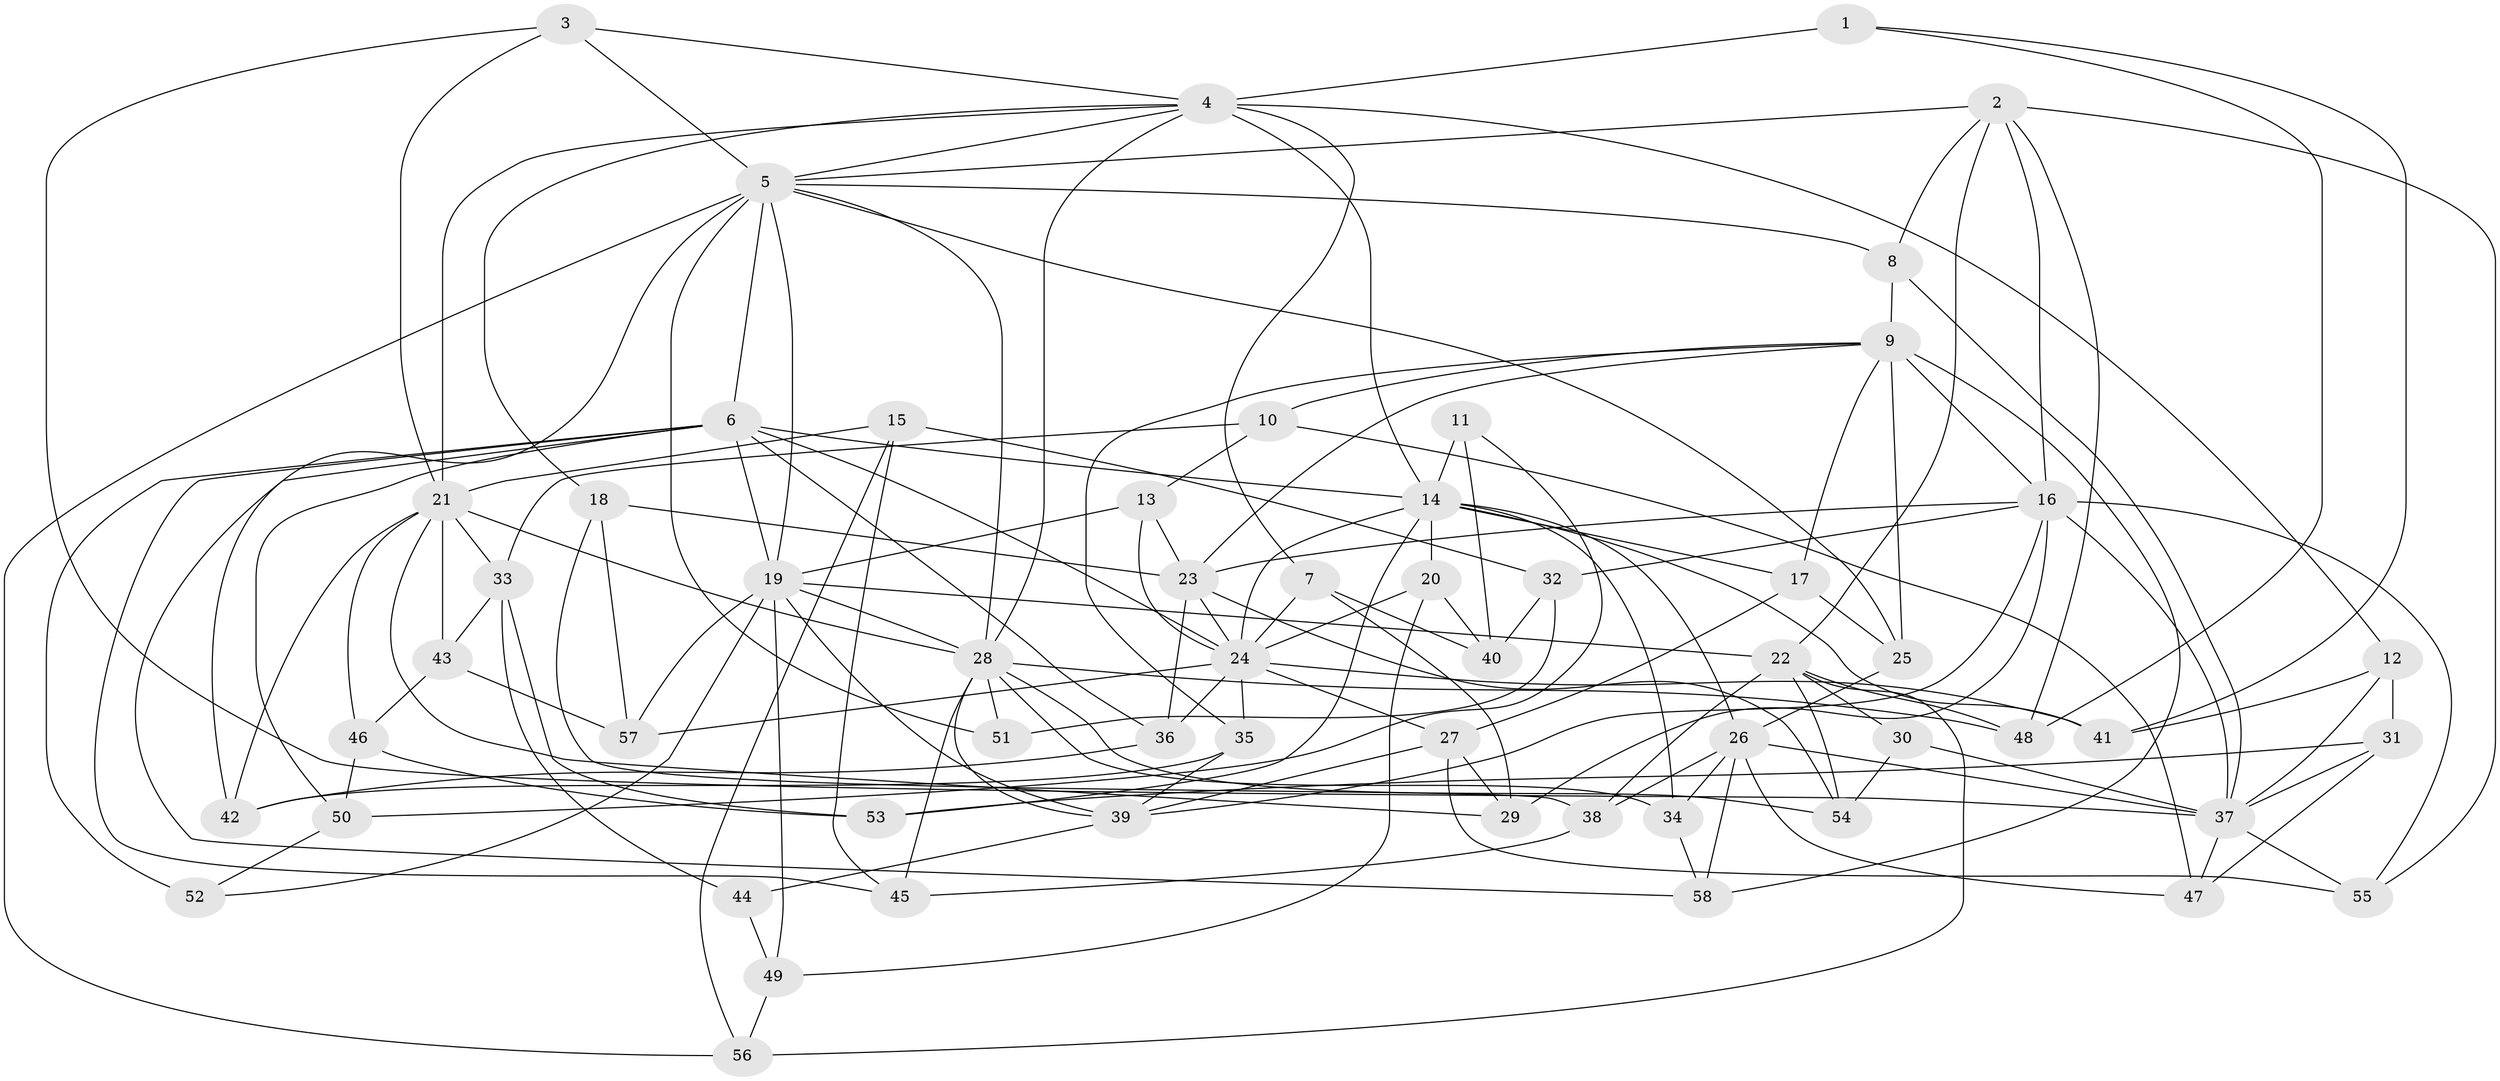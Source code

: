 // original degree distribution, {4: 1.0}
// Generated by graph-tools (version 1.1) at 2025/53/03/04/25 22:53:47]
// undirected, 58 vertices, 150 edges
graph export_dot {
  node [color=gray90,style=filled];
  1;
  2;
  3;
  4;
  5;
  6;
  7;
  8;
  9;
  10;
  11;
  12;
  13;
  14;
  15;
  16;
  17;
  18;
  19;
  20;
  21;
  22;
  23;
  24;
  25;
  26;
  27;
  28;
  29;
  30;
  31;
  32;
  33;
  34;
  35;
  36;
  37;
  38;
  39;
  40;
  41;
  42;
  43;
  44;
  45;
  46;
  47;
  48;
  49;
  50;
  51;
  52;
  53;
  54;
  55;
  56;
  57;
  58;
  1 -- 4 [weight=2.0];
  1 -- 41 [weight=1.0];
  1 -- 48 [weight=1.0];
  2 -- 5 [weight=1.0];
  2 -- 8 [weight=1.0];
  2 -- 16 [weight=3.0];
  2 -- 22 [weight=3.0];
  2 -- 48 [weight=1.0];
  2 -- 55 [weight=1.0];
  3 -- 4 [weight=1.0];
  3 -- 5 [weight=1.0];
  3 -- 21 [weight=1.0];
  3 -- 37 [weight=1.0];
  4 -- 5 [weight=1.0];
  4 -- 7 [weight=1.0];
  4 -- 12 [weight=1.0];
  4 -- 14 [weight=2.0];
  4 -- 18 [weight=1.0];
  4 -- 21 [weight=2.0];
  4 -- 28 [weight=1.0];
  5 -- 6 [weight=1.0];
  5 -- 8 [weight=1.0];
  5 -- 19 [weight=1.0];
  5 -- 25 [weight=1.0];
  5 -- 28 [weight=1.0];
  5 -- 42 [weight=1.0];
  5 -- 51 [weight=2.0];
  5 -- 56 [weight=1.0];
  6 -- 14 [weight=1.0];
  6 -- 19 [weight=1.0];
  6 -- 24 [weight=1.0];
  6 -- 36 [weight=1.0];
  6 -- 45 [weight=1.0];
  6 -- 50 [weight=1.0];
  6 -- 52 [weight=2.0];
  6 -- 58 [weight=1.0];
  7 -- 24 [weight=1.0];
  7 -- 29 [weight=1.0];
  7 -- 40 [weight=1.0];
  8 -- 9 [weight=1.0];
  8 -- 37 [weight=1.0];
  9 -- 10 [weight=1.0];
  9 -- 16 [weight=1.0];
  9 -- 17 [weight=1.0];
  9 -- 23 [weight=1.0];
  9 -- 25 [weight=1.0];
  9 -- 35 [weight=1.0];
  9 -- 58 [weight=1.0];
  10 -- 13 [weight=1.0];
  10 -- 33 [weight=1.0];
  10 -- 47 [weight=1.0];
  11 -- 14 [weight=2.0];
  11 -- 40 [weight=1.0];
  11 -- 50 [weight=1.0];
  12 -- 31 [weight=1.0];
  12 -- 37 [weight=1.0];
  12 -- 41 [weight=1.0];
  13 -- 19 [weight=1.0];
  13 -- 23 [weight=1.0];
  13 -- 24 [weight=1.0];
  14 -- 17 [weight=1.0];
  14 -- 20 [weight=1.0];
  14 -- 24 [weight=1.0];
  14 -- 26 [weight=1.0];
  14 -- 34 [weight=1.0];
  14 -- 41 [weight=1.0];
  14 -- 53 [weight=1.0];
  15 -- 21 [weight=1.0];
  15 -- 32 [weight=1.0];
  15 -- 45 [weight=1.0];
  15 -- 56 [weight=1.0];
  16 -- 23 [weight=1.0];
  16 -- 29 [weight=1.0];
  16 -- 32 [weight=1.0];
  16 -- 37 [weight=1.0];
  16 -- 39 [weight=1.0];
  16 -- 55 [weight=1.0];
  17 -- 25 [weight=1.0];
  17 -- 27 [weight=1.0];
  18 -- 23 [weight=1.0];
  18 -- 38 [weight=1.0];
  18 -- 57 [weight=1.0];
  19 -- 22 [weight=3.0];
  19 -- 28 [weight=1.0];
  19 -- 39 [weight=2.0];
  19 -- 49 [weight=1.0];
  19 -- 52 [weight=1.0];
  19 -- 57 [weight=1.0];
  20 -- 24 [weight=1.0];
  20 -- 40 [weight=1.0];
  20 -- 49 [weight=1.0];
  21 -- 28 [weight=1.0];
  21 -- 29 [weight=1.0];
  21 -- 33 [weight=3.0];
  21 -- 42 [weight=1.0];
  21 -- 43 [weight=1.0];
  21 -- 46 [weight=1.0];
  22 -- 30 [weight=2.0];
  22 -- 38 [weight=1.0];
  22 -- 48 [weight=1.0];
  22 -- 54 [weight=1.0];
  22 -- 56 [weight=1.0];
  23 -- 24 [weight=2.0];
  23 -- 36 [weight=1.0];
  23 -- 54 [weight=1.0];
  24 -- 27 [weight=1.0];
  24 -- 35 [weight=1.0];
  24 -- 36 [weight=1.0];
  24 -- 41 [weight=1.0];
  24 -- 57 [weight=1.0];
  25 -- 26 [weight=1.0];
  26 -- 34 [weight=1.0];
  26 -- 37 [weight=4.0];
  26 -- 38 [weight=1.0];
  26 -- 47 [weight=1.0];
  26 -- 58 [weight=1.0];
  27 -- 29 [weight=1.0];
  27 -- 39 [weight=2.0];
  27 -- 55 [weight=1.0];
  28 -- 34 [weight=1.0];
  28 -- 39 [weight=1.0];
  28 -- 45 [weight=1.0];
  28 -- 48 [weight=1.0];
  28 -- 51 [weight=1.0];
  28 -- 54 [weight=1.0];
  30 -- 37 [weight=1.0];
  30 -- 54 [weight=1.0];
  31 -- 37 [weight=1.0];
  31 -- 47 [weight=1.0];
  31 -- 53 [weight=1.0];
  32 -- 40 [weight=1.0];
  32 -- 51 [weight=1.0];
  33 -- 43 [weight=1.0];
  33 -- 44 [weight=2.0];
  33 -- 53 [weight=1.0];
  34 -- 58 [weight=1.0];
  35 -- 39 [weight=1.0];
  35 -- 42 [weight=1.0];
  36 -- 42 [weight=1.0];
  37 -- 47 [weight=1.0];
  37 -- 55 [weight=1.0];
  38 -- 45 [weight=1.0];
  39 -- 44 [weight=1.0];
  43 -- 46 [weight=1.0];
  43 -- 57 [weight=1.0];
  44 -- 49 [weight=1.0];
  46 -- 50 [weight=1.0];
  46 -- 53 [weight=1.0];
  49 -- 56 [weight=1.0];
  50 -- 52 [weight=1.0];
}
